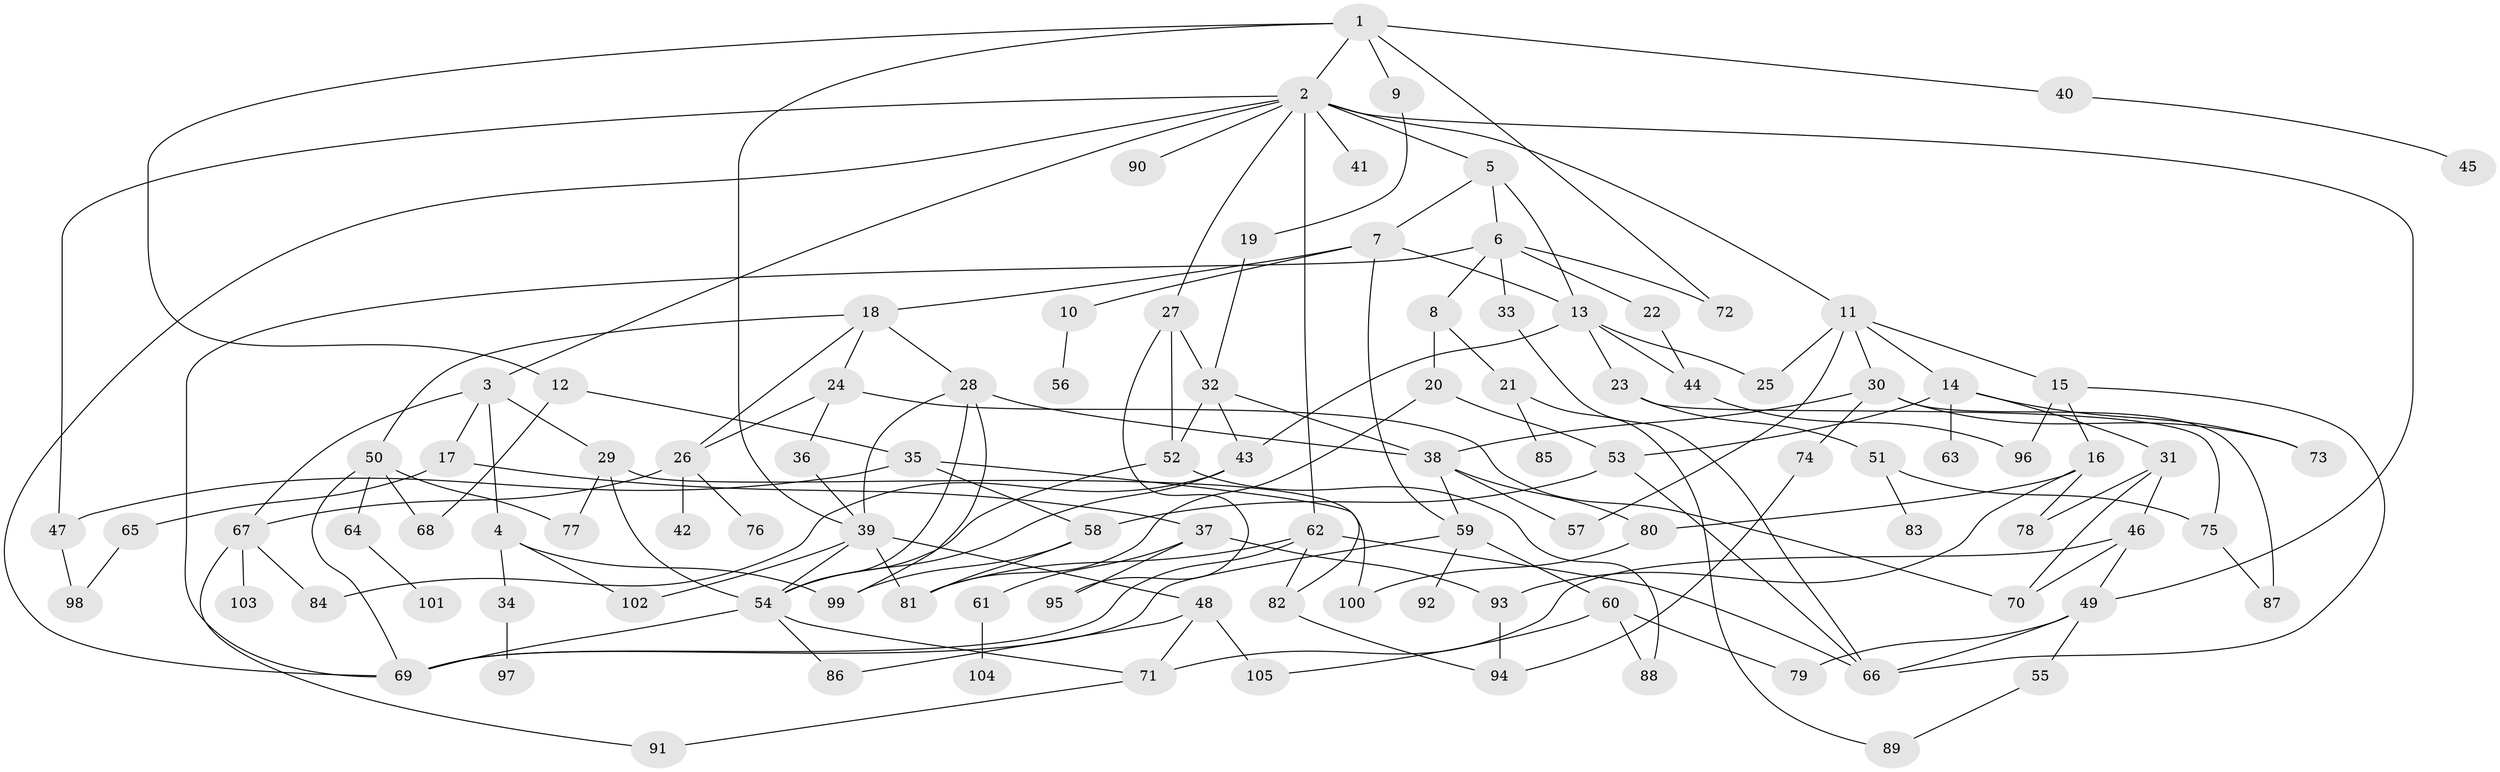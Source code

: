 // original degree distribution, {6: 0.026845637583892617, 12: 0.006711409395973154, 5: 0.12080536912751678, 4: 0.09395973154362416, 1: 0.21476510067114093, 7: 0.026845637583892617, 3: 0.20134228187919462, 2: 0.3087248322147651}
// Generated by graph-tools (version 1.1) at 2025/49/03/04/25 22:49:17]
// undirected, 105 vertices, 168 edges
graph export_dot {
  node [color=gray90,style=filled];
  1;
  2;
  3;
  4;
  5;
  6;
  7;
  8;
  9;
  10;
  11;
  12;
  13;
  14;
  15;
  16;
  17;
  18;
  19;
  20;
  21;
  22;
  23;
  24;
  25;
  26;
  27;
  28;
  29;
  30;
  31;
  32;
  33;
  34;
  35;
  36;
  37;
  38;
  39;
  40;
  41;
  42;
  43;
  44;
  45;
  46;
  47;
  48;
  49;
  50;
  51;
  52;
  53;
  54;
  55;
  56;
  57;
  58;
  59;
  60;
  61;
  62;
  63;
  64;
  65;
  66;
  67;
  68;
  69;
  70;
  71;
  72;
  73;
  74;
  75;
  76;
  77;
  78;
  79;
  80;
  81;
  82;
  83;
  84;
  85;
  86;
  87;
  88;
  89;
  90;
  91;
  92;
  93;
  94;
  95;
  96;
  97;
  98;
  99;
  100;
  101;
  102;
  103;
  104;
  105;
  1 -- 2 [weight=1.0];
  1 -- 9 [weight=1.0];
  1 -- 12 [weight=1.0];
  1 -- 39 [weight=1.0];
  1 -- 40 [weight=1.0];
  1 -- 72 [weight=1.0];
  2 -- 3 [weight=1.0];
  2 -- 5 [weight=1.0];
  2 -- 11 [weight=1.0];
  2 -- 27 [weight=1.0];
  2 -- 41 [weight=1.0];
  2 -- 47 [weight=1.0];
  2 -- 49 [weight=1.0];
  2 -- 62 [weight=1.0];
  2 -- 69 [weight=1.0];
  2 -- 90 [weight=1.0];
  3 -- 4 [weight=1.0];
  3 -- 17 [weight=1.0];
  3 -- 29 [weight=1.0];
  3 -- 67 [weight=1.0];
  4 -- 34 [weight=1.0];
  4 -- 99 [weight=1.0];
  4 -- 102 [weight=1.0];
  5 -- 6 [weight=1.0];
  5 -- 7 [weight=1.0];
  5 -- 13 [weight=1.0];
  6 -- 8 [weight=1.0];
  6 -- 22 [weight=1.0];
  6 -- 33 [weight=1.0];
  6 -- 69 [weight=1.0];
  6 -- 72 [weight=1.0];
  7 -- 10 [weight=1.0];
  7 -- 13 [weight=1.0];
  7 -- 18 [weight=1.0];
  7 -- 59 [weight=1.0];
  8 -- 20 [weight=1.0];
  8 -- 21 [weight=1.0];
  9 -- 19 [weight=1.0];
  10 -- 56 [weight=1.0];
  11 -- 14 [weight=1.0];
  11 -- 15 [weight=1.0];
  11 -- 25 [weight=1.0];
  11 -- 30 [weight=1.0];
  11 -- 57 [weight=1.0];
  12 -- 35 [weight=1.0];
  12 -- 68 [weight=1.0];
  13 -- 23 [weight=1.0];
  13 -- 25 [weight=1.0];
  13 -- 43 [weight=1.0];
  13 -- 44 [weight=1.0];
  14 -- 31 [weight=1.0];
  14 -- 53 [weight=1.0];
  14 -- 63 [weight=1.0];
  14 -- 73 [weight=1.0];
  15 -- 16 [weight=1.0];
  15 -- 66 [weight=1.0];
  15 -- 96 [weight=1.0];
  16 -- 78 [weight=1.0];
  16 -- 80 [weight=1.0];
  16 -- 93 [weight=1.0];
  17 -- 37 [weight=1.0];
  17 -- 65 [weight=1.0];
  18 -- 24 [weight=1.0];
  18 -- 26 [weight=1.0];
  18 -- 28 [weight=1.0];
  18 -- 50 [weight=1.0];
  19 -- 32 [weight=1.0];
  20 -- 53 [weight=1.0];
  20 -- 81 [weight=1.0];
  21 -- 85 [weight=1.0];
  21 -- 89 [weight=1.0];
  22 -- 44 [weight=1.0];
  23 -- 51 [weight=1.0];
  23 -- 75 [weight=1.0];
  24 -- 26 [weight=1.0];
  24 -- 36 [weight=1.0];
  24 -- 70 [weight=1.0];
  26 -- 42 [weight=1.0];
  26 -- 67 [weight=1.0];
  26 -- 76 [weight=1.0];
  27 -- 32 [weight=1.0];
  27 -- 52 [weight=1.0];
  27 -- 95 [weight=1.0];
  28 -- 38 [weight=1.0];
  28 -- 39 [weight=1.0];
  28 -- 54 [weight=1.0];
  28 -- 99 [weight=1.0];
  29 -- 54 [weight=1.0];
  29 -- 77 [weight=1.0];
  29 -- 100 [weight=1.0];
  30 -- 38 [weight=1.0];
  30 -- 73 [weight=1.0];
  30 -- 74 [weight=1.0];
  30 -- 87 [weight=1.0];
  31 -- 46 [weight=1.0];
  31 -- 70 [weight=1.0];
  31 -- 78 [weight=1.0];
  32 -- 38 [weight=1.0];
  32 -- 43 [weight=1.0];
  32 -- 52 [weight=1.0];
  33 -- 66 [weight=1.0];
  34 -- 97 [weight=1.0];
  35 -- 47 [weight=1.0];
  35 -- 58 [weight=1.0];
  35 -- 82 [weight=1.0];
  36 -- 39 [weight=1.0];
  37 -- 61 [weight=1.0];
  37 -- 93 [weight=1.0];
  37 -- 95 [weight=1.0];
  38 -- 57 [weight=1.0];
  38 -- 59 [weight=1.0];
  38 -- 80 [weight=1.0];
  39 -- 48 [weight=1.0];
  39 -- 54 [weight=1.0];
  39 -- 81 [weight=1.0];
  39 -- 102 [weight=1.0];
  40 -- 45 [weight=1.0];
  43 -- 54 [weight=1.0];
  43 -- 84 [weight=1.0];
  44 -- 96 [weight=1.0];
  46 -- 49 [weight=1.0];
  46 -- 70 [weight=1.0];
  46 -- 71 [weight=1.0];
  47 -- 98 [weight=1.0];
  48 -- 71 [weight=1.0];
  48 -- 86 [weight=1.0];
  48 -- 105 [weight=1.0];
  49 -- 55 [weight=1.0];
  49 -- 66 [weight=1.0];
  49 -- 79 [weight=1.0];
  50 -- 64 [weight=1.0];
  50 -- 68 [weight=1.0];
  50 -- 69 [weight=1.0];
  50 -- 77 [weight=1.0];
  51 -- 75 [weight=1.0];
  51 -- 83 [weight=1.0];
  52 -- 54 [weight=1.0];
  52 -- 88 [weight=1.0];
  53 -- 58 [weight=1.0];
  53 -- 66 [weight=1.0];
  54 -- 69 [weight=1.0];
  54 -- 71 [weight=1.0];
  54 -- 86 [weight=1.0];
  55 -- 89 [weight=1.0];
  58 -- 81 [weight=1.0];
  58 -- 99 [weight=1.0];
  59 -- 60 [weight=1.0];
  59 -- 69 [weight=1.0];
  59 -- 92 [weight=1.0];
  60 -- 79 [weight=1.0];
  60 -- 88 [weight=1.0];
  60 -- 105 [weight=1.0];
  61 -- 104 [weight=1.0];
  62 -- 66 [weight=1.0];
  62 -- 69 [weight=1.0];
  62 -- 81 [weight=1.0];
  62 -- 82 [weight=1.0];
  64 -- 101 [weight=1.0];
  65 -- 98 [weight=1.0];
  67 -- 84 [weight=1.0];
  67 -- 91 [weight=1.0];
  67 -- 103 [weight=1.0];
  71 -- 91 [weight=1.0];
  74 -- 94 [weight=1.0];
  75 -- 87 [weight=1.0];
  80 -- 100 [weight=1.0];
  82 -- 94 [weight=1.0];
  93 -- 94 [weight=1.0];
}
